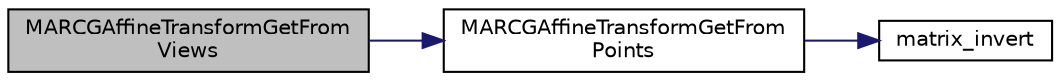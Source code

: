 digraph "MARCGAffineTransformGetFromViews"
{
  edge [fontname="Helvetica",fontsize="10",labelfontname="Helvetica",labelfontsize="10"];
  node [fontname="Helvetica",fontsize="10",shape=record];
  rankdir="LR";
  Node103 [label="MARCGAffineTransformGetFrom\lViews",height=0.2,width=0.4,color="black", fillcolor="grey75", style="filled", fontcolor="black"];
  Node103 -> Node104 [color="midnightblue",fontsize="10",style="solid"];
  Node104 [label="MARCGAffineTransformGetFrom\lPoints",height=0.2,width=0.4,color="black", fillcolor="white", style="filled",URL="$_m_a_r_c_g_utilities_8m.html#a6d767b40274e849d525b2a94bf5a5289"];
  Node104 -> Node105 [color="midnightblue",fontsize="10",style="solid"];
  Node105 [label="matrix_invert",height=0.2,width=0.4,color="black", fillcolor="white", style="filled",URL="$_m_a_r_c_g_utilities_8m.html#a5e2adecf29bf2ed7d6bb3533bf2d4acf"];
}
